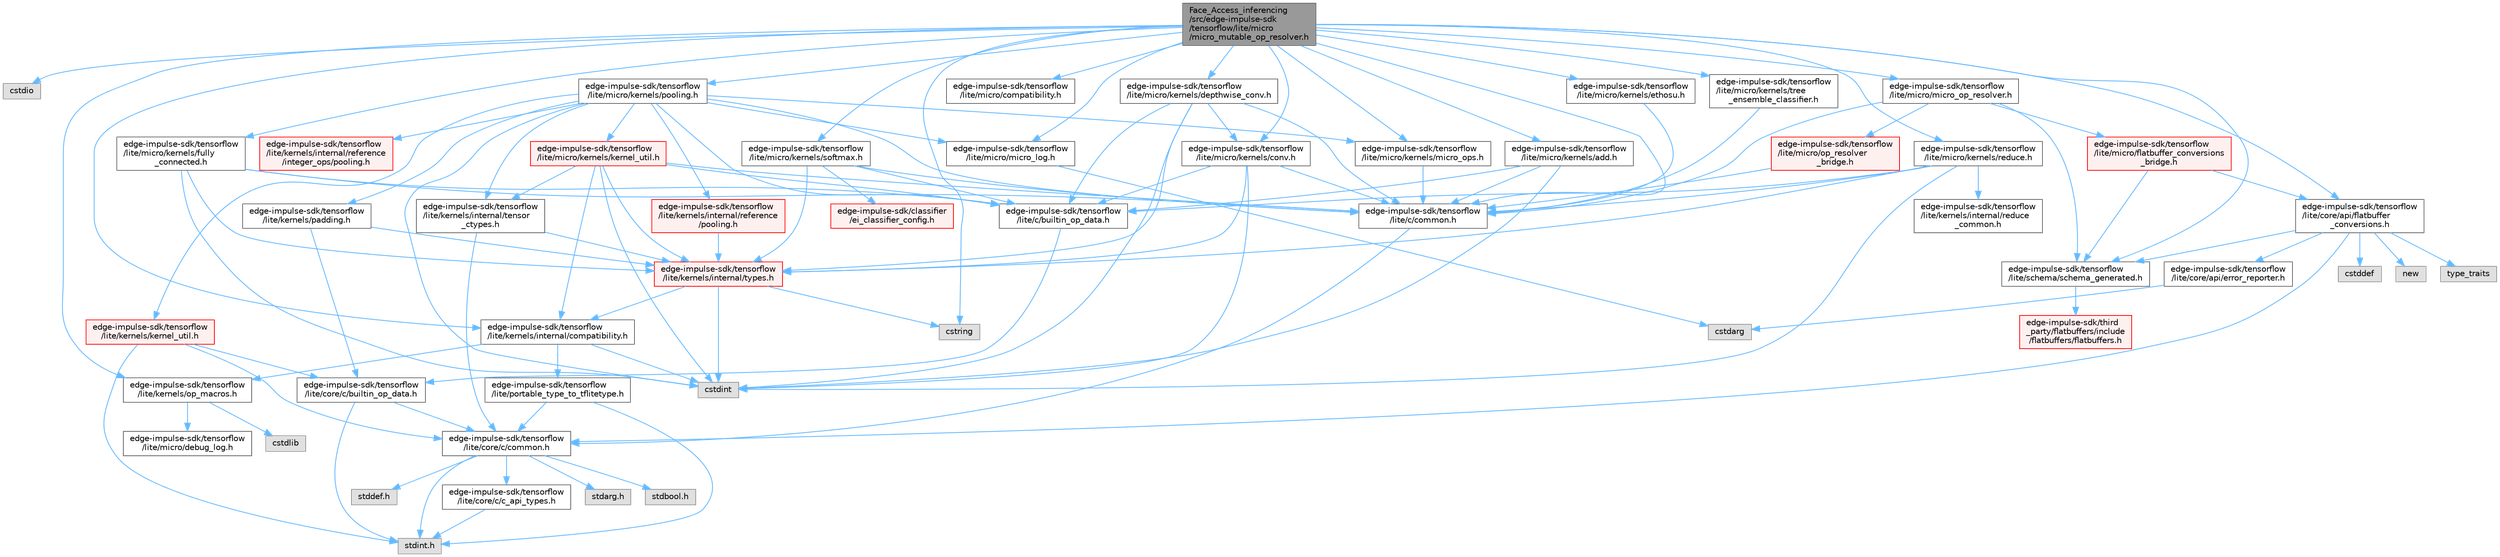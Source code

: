 digraph "Face_Access_inferencing/src/edge-impulse-sdk/tensorflow/lite/micro/micro_mutable_op_resolver.h"
{
 // LATEX_PDF_SIZE
  bgcolor="transparent";
  edge [fontname=Helvetica,fontsize=10,labelfontname=Helvetica,labelfontsize=10];
  node [fontname=Helvetica,fontsize=10,shape=box,height=0.2,width=0.4];
  Node1 [id="Node000001",label="Face_Access_inferencing\l/src/edge-impulse-sdk\l/tensorflow/lite/micro\l/micro_mutable_op_resolver.h",height=0.2,width=0.4,color="gray40", fillcolor="grey60", style="filled", fontcolor="black",tooltip=" "];
  Node1 -> Node2 [id="edge110_Node000001_Node000002",color="steelblue1",style="solid",tooltip=" "];
  Node2 [id="Node000002",label="cstdio",height=0.2,width=0.4,color="grey60", fillcolor="#E0E0E0", style="filled",tooltip=" "];
  Node1 -> Node3 [id="edge111_Node000001_Node000003",color="steelblue1",style="solid",tooltip=" "];
  Node3 [id="Node000003",label="cstring",height=0.2,width=0.4,color="grey60", fillcolor="#E0E0E0", style="filled",tooltip=" "];
  Node1 -> Node4 [id="edge112_Node000001_Node000004",color="steelblue1",style="solid",tooltip=" "];
  Node4 [id="Node000004",label="edge-impulse-sdk/tensorflow\l/lite/c/common.h",height=0.2,width=0.4,color="grey40", fillcolor="white", style="filled",URL="$_face___access__inferencing_2src_2edge-impulse-sdk_2tensorflow_2lite_2c_2common_8h.html",tooltip=" "];
  Node4 -> Node5 [id="edge113_Node000004_Node000005",color="steelblue1",style="solid",tooltip=" "];
  Node5 [id="Node000005",label="edge-impulse-sdk/tensorflow\l/lite/core/c/common.h",height=0.2,width=0.4,color="grey40", fillcolor="white", style="filled",URL="$_face___access__inferencing_2src_2edge-impulse-sdk_2tensorflow_2lite_2core_2c_2common_8h.html",tooltip=" "];
  Node5 -> Node6 [id="edge114_Node000005_Node000006",color="steelblue1",style="solid",tooltip=" "];
  Node6 [id="Node000006",label="stdarg.h",height=0.2,width=0.4,color="grey60", fillcolor="#E0E0E0", style="filled",tooltip=" "];
  Node5 -> Node7 [id="edge115_Node000005_Node000007",color="steelblue1",style="solid",tooltip=" "];
  Node7 [id="Node000007",label="stdbool.h",height=0.2,width=0.4,color="grey60", fillcolor="#E0E0E0", style="filled",tooltip=" "];
  Node5 -> Node8 [id="edge116_Node000005_Node000008",color="steelblue1",style="solid",tooltip=" "];
  Node8 [id="Node000008",label="stddef.h",height=0.2,width=0.4,color="grey60", fillcolor="#E0E0E0", style="filled",tooltip=" "];
  Node5 -> Node9 [id="edge117_Node000005_Node000009",color="steelblue1",style="solid",tooltip=" "];
  Node9 [id="Node000009",label="stdint.h",height=0.2,width=0.4,color="grey60", fillcolor="#E0E0E0", style="filled",tooltip=" "];
  Node5 -> Node10 [id="edge118_Node000005_Node000010",color="steelblue1",style="solid",tooltip=" "];
  Node10 [id="Node000010",label="edge-impulse-sdk/tensorflow\l/lite/core/c/c_api_types.h",height=0.2,width=0.4,color="grey40", fillcolor="white", style="filled",URL="$_face___access__inferencing_2src_2edge-impulse-sdk_2tensorflow_2lite_2core_2c_2c__api__types_8h.html",tooltip=" "];
  Node10 -> Node9 [id="edge119_Node000010_Node000009",color="steelblue1",style="solid",tooltip=" "];
  Node1 -> Node11 [id="edge120_Node000001_Node000011",color="steelblue1",style="solid",tooltip=" "];
  Node11 [id="Node000011",label="edge-impulse-sdk/tensorflow\l/lite/core/api/flatbuffer\l_conversions.h",height=0.2,width=0.4,color="grey40", fillcolor="white", style="filled",URL="$_face___access__inferencing_2src_2edge-impulse-sdk_2tensorflow_2lite_2core_2api_2flatbuffer__conversions_8h.html",tooltip=" "];
  Node11 -> Node12 [id="edge121_Node000011_Node000012",color="steelblue1",style="solid",tooltip=" "];
  Node12 [id="Node000012",label="cstddef",height=0.2,width=0.4,color="grey60", fillcolor="#E0E0E0", style="filled",tooltip=" "];
  Node11 -> Node13 [id="edge122_Node000011_Node000013",color="steelblue1",style="solid",tooltip=" "];
  Node13 [id="Node000013",label="new",height=0.2,width=0.4,color="grey60", fillcolor="#E0E0E0", style="filled",tooltip=" "];
  Node11 -> Node14 [id="edge123_Node000011_Node000014",color="steelblue1",style="solid",tooltip=" "];
  Node14 [id="Node000014",label="type_traits",height=0.2,width=0.4,color="grey60", fillcolor="#E0E0E0", style="filled",tooltip=" "];
  Node11 -> Node15 [id="edge124_Node000011_Node000015",color="steelblue1",style="solid",tooltip=" "];
  Node15 [id="Node000015",label="edge-impulse-sdk/tensorflow\l/lite/core/api/error_reporter.h",height=0.2,width=0.4,color="grey40", fillcolor="white", style="filled",URL="$_face___access__inferencing_2src_2edge-impulse-sdk_2tensorflow_2lite_2core_2api_2error__reporter_8h.html",tooltip=" "];
  Node15 -> Node16 [id="edge125_Node000015_Node000016",color="steelblue1",style="solid",tooltip=" "];
  Node16 [id="Node000016",label="cstdarg",height=0.2,width=0.4,color="grey60", fillcolor="#E0E0E0", style="filled",tooltip=" "];
  Node11 -> Node5 [id="edge126_Node000011_Node000005",color="steelblue1",style="solid",tooltip=" "];
  Node11 -> Node17 [id="edge127_Node000011_Node000017",color="steelblue1",style="solid",tooltip=" "];
  Node17 [id="Node000017",label="edge-impulse-sdk/tensorflow\l/lite/schema/schema_generated.h",height=0.2,width=0.4,color="grey40", fillcolor="white", style="filled",URL="$_face___access__inferencing_2src_2edge-impulse-sdk_2tensorflow_2lite_2schema_2schema__generated_8h.html",tooltip=" "];
  Node17 -> Node18 [id="edge128_Node000017_Node000018",color="steelblue1",style="solid",tooltip=" "];
  Node18 [id="Node000018",label="edge-impulse-sdk/third\l_party/flatbuffers/include\l/flatbuffers/flatbuffers.h",height=0.2,width=0.4,color="red", fillcolor="#FFF0F0", style="filled",URL="$_face___access__inferencing_2src_2edge-impulse-sdk_2third__party_2flatbuffers_2include_2flatbuffers_2flatbuffers_8h.html",tooltip=" "];
  Node1 -> Node47 [id="edge129_Node000001_Node000047",color="steelblue1",style="solid",tooltip=" "];
  Node47 [id="Node000047",label="edge-impulse-sdk/tensorflow\l/lite/kernels/internal/compatibility.h",height=0.2,width=0.4,color="grey40", fillcolor="white", style="filled",URL="$_face___access__inferencing_2src_2edge-impulse-sdk_2tensorflow_2lite_2kernels_2internal_2compatibility_8h.html",tooltip=" "];
  Node47 -> Node22 [id="edge130_Node000047_Node000022",color="steelblue1",style="solid",tooltip=" "];
  Node22 [id="Node000022",label="cstdint",height=0.2,width=0.4,color="grey60", fillcolor="#E0E0E0", style="filled",tooltip=" "];
  Node47 -> Node48 [id="edge131_Node000047_Node000048",color="steelblue1",style="solid",tooltip=" "];
  Node48 [id="Node000048",label="edge-impulse-sdk/tensorflow\l/lite/portable_type_to_tflitetype.h",height=0.2,width=0.4,color="grey40", fillcolor="white", style="filled",URL="$_face___access__inferencing_2src_2edge-impulse-sdk_2tensorflow_2lite_2portable__type__to__tflitetype_8h.html",tooltip=" "];
  Node48 -> Node9 [id="edge132_Node000048_Node000009",color="steelblue1",style="solid",tooltip=" "];
  Node48 -> Node5 [id="edge133_Node000048_Node000005",color="steelblue1",style="solid",tooltip=" "];
  Node47 -> Node49 [id="edge134_Node000047_Node000049",color="steelblue1",style="solid",tooltip=" "];
  Node49 [id="Node000049",label="edge-impulse-sdk/tensorflow\l/lite/kernels/op_macros.h",height=0.2,width=0.4,color="grey40", fillcolor="white", style="filled",URL="$_face___access__inferencing_2src_2edge-impulse-sdk_2tensorflow_2lite_2kernels_2op__macros_8h.html",tooltip=" "];
  Node49 -> Node50 [id="edge135_Node000049_Node000050",color="steelblue1",style="solid",tooltip=" "];
  Node50 [id="Node000050",label="edge-impulse-sdk/tensorflow\l/lite/micro/debug_log.h",height=0.2,width=0.4,color="grey40", fillcolor="white", style="filled",URL="$_face___access__inferencing_2src_2edge-impulse-sdk_2tensorflow_2lite_2micro_2debug__log_8h.html",tooltip=" "];
  Node49 -> Node23 [id="edge136_Node000049_Node000023",color="steelblue1",style="solid",tooltip=" "];
  Node23 [id="Node000023",label="cstdlib",height=0.2,width=0.4,color="grey60", fillcolor="#E0E0E0", style="filled",tooltip=" "];
  Node1 -> Node49 [id="edge137_Node000001_Node000049",color="steelblue1",style="solid",tooltip=" "];
  Node1 -> Node51 [id="edge138_Node000001_Node000051",color="steelblue1",style="solid",tooltip=" "];
  Node51 [id="Node000051",label="edge-impulse-sdk/tensorflow\l/lite/micro/compatibility.h",height=0.2,width=0.4,color="grey40", fillcolor="white", style="filled",URL="$_face___access__inferencing_2src_2edge-impulse-sdk_2tensorflow_2lite_2micro_2compatibility_8h.html",tooltip=" "];
  Node1 -> Node52 [id="edge139_Node000001_Node000052",color="steelblue1",style="solid",tooltip=" "];
  Node52 [id="Node000052",label="edge-impulse-sdk/tensorflow\l/lite/micro/kernels/add.h",height=0.2,width=0.4,color="grey40", fillcolor="white", style="filled",URL="$_face___access__inferencing_2src_2edge-impulse-sdk_2tensorflow_2lite_2micro_2kernels_2add_8h.html",tooltip=" "];
  Node52 -> Node22 [id="edge140_Node000052_Node000022",color="steelblue1",style="solid",tooltip=" "];
  Node52 -> Node53 [id="edge141_Node000052_Node000053",color="steelblue1",style="solid",tooltip=" "];
  Node53 [id="Node000053",label="edge-impulse-sdk/tensorflow\l/lite/c/builtin_op_data.h",height=0.2,width=0.4,color="grey40", fillcolor="white", style="filled",URL="$_face___access__inferencing_2src_2edge-impulse-sdk_2tensorflow_2lite_2c_2builtin__op__data_8h.html",tooltip=" "];
  Node53 -> Node54 [id="edge142_Node000053_Node000054",color="steelblue1",style="solid",tooltip=" "];
  Node54 [id="Node000054",label="edge-impulse-sdk/tensorflow\l/lite/core/c/builtin_op_data.h",height=0.2,width=0.4,color="grey40", fillcolor="white", style="filled",URL="$_face___access__inferencing_2src_2edge-impulse-sdk_2tensorflow_2lite_2core_2c_2builtin__op__data_8h.html",tooltip=" "];
  Node54 -> Node9 [id="edge143_Node000054_Node000009",color="steelblue1",style="solid",tooltip=" "];
  Node54 -> Node5 [id="edge144_Node000054_Node000005",color="steelblue1",style="solid",tooltip=" "];
  Node52 -> Node4 [id="edge145_Node000052_Node000004",color="steelblue1",style="solid",tooltip=" "];
  Node1 -> Node55 [id="edge146_Node000001_Node000055",color="steelblue1",style="solid",tooltip=" "];
  Node55 [id="Node000055",label="edge-impulse-sdk/tensorflow\l/lite/micro/kernels/conv.h",height=0.2,width=0.4,color="grey40", fillcolor="white", style="filled",URL="$_face___access__inferencing_2src_2edge-impulse-sdk_2tensorflow_2lite_2micro_2kernels_2conv_8h.html",tooltip=" "];
  Node55 -> Node22 [id="edge147_Node000055_Node000022",color="steelblue1",style="solid",tooltip=" "];
  Node55 -> Node53 [id="edge148_Node000055_Node000053",color="steelblue1",style="solid",tooltip=" "];
  Node55 -> Node4 [id="edge149_Node000055_Node000004",color="steelblue1",style="solid",tooltip=" "];
  Node55 -> Node56 [id="edge150_Node000055_Node000056",color="steelblue1",style="solid",tooltip=" "];
  Node56 [id="Node000056",label="edge-impulse-sdk/tensorflow\l/lite/kernels/internal/types.h",height=0.2,width=0.4,color="red", fillcolor="#FFF0F0", style="filled",URL="$_face___access__inferencing_2src_2edge-impulse-sdk_2tensorflow_2lite_2kernels_2internal_2types_8h.html",tooltip=" "];
  Node56 -> Node22 [id="edge151_Node000056_Node000022",color="steelblue1",style="solid",tooltip=" "];
  Node56 -> Node3 [id="edge152_Node000056_Node000003",color="steelblue1",style="solid",tooltip=" "];
  Node56 -> Node47 [id="edge153_Node000056_Node000047",color="steelblue1",style="solid",tooltip=" "];
  Node1 -> Node58 [id="edge154_Node000001_Node000058",color="steelblue1",style="solid",tooltip=" "];
  Node58 [id="Node000058",label="edge-impulse-sdk/tensorflow\l/lite/micro/kernels/depthwise_conv.h",height=0.2,width=0.4,color="grey40", fillcolor="white", style="filled",URL="$_face___access__inferencing_2src_2edge-impulse-sdk_2tensorflow_2lite_2micro_2kernels_2depthwise__conv_8h.html",tooltip=" "];
  Node58 -> Node22 [id="edge155_Node000058_Node000022",color="steelblue1",style="solid",tooltip=" "];
  Node58 -> Node53 [id="edge156_Node000058_Node000053",color="steelblue1",style="solid",tooltip=" "];
  Node58 -> Node4 [id="edge157_Node000058_Node000004",color="steelblue1",style="solid",tooltip=" "];
  Node58 -> Node56 [id="edge158_Node000058_Node000056",color="steelblue1",style="solid",tooltip=" "];
  Node58 -> Node55 [id="edge159_Node000058_Node000055",color="steelblue1",style="solid",tooltip=" "];
  Node1 -> Node59 [id="edge160_Node000001_Node000059",color="steelblue1",style="solid",tooltip=" "];
  Node59 [id="Node000059",label="edge-impulse-sdk/tensorflow\l/lite/micro/kernels/ethosu.h",height=0.2,width=0.4,color="grey40", fillcolor="white", style="filled",URL="$_face___access__inferencing_2src_2edge-impulse-sdk_2tensorflow_2lite_2micro_2kernels_2ethosu_8h.html",tooltip=" "];
  Node59 -> Node4 [id="edge161_Node000059_Node000004",color="steelblue1",style="solid",tooltip=" "];
  Node1 -> Node60 [id="edge162_Node000001_Node000060",color="steelblue1",style="solid",tooltip=" "];
  Node60 [id="Node000060",label="edge-impulse-sdk/tensorflow\l/lite/micro/kernels/tree\l_ensemble_classifier.h",height=0.2,width=0.4,color="grey40", fillcolor="white", style="filled",URL="$micro_2kernels_2tree__ensemble__classifier_8h.html",tooltip=" "];
  Node60 -> Node4 [id="edge163_Node000060_Node000004",color="steelblue1",style="solid",tooltip=" "];
  Node1 -> Node61 [id="edge164_Node000001_Node000061",color="steelblue1",style="solid",tooltip=" "];
  Node61 [id="Node000061",label="edge-impulse-sdk/tensorflow\l/lite/micro/kernels/fully\l_connected.h",height=0.2,width=0.4,color="grey40", fillcolor="white", style="filled",URL="$_face___access__inferencing_2src_2edge-impulse-sdk_2tensorflow_2lite_2micro_2kernels_2fully__connected_8h.html",tooltip=" "];
  Node61 -> Node22 [id="edge165_Node000061_Node000022",color="steelblue1",style="solid",tooltip=" "];
  Node61 -> Node53 [id="edge166_Node000061_Node000053",color="steelblue1",style="solid",tooltip=" "];
  Node61 -> Node4 [id="edge167_Node000061_Node000004",color="steelblue1",style="solid",tooltip=" "];
  Node61 -> Node56 [id="edge168_Node000061_Node000056",color="steelblue1",style="solid",tooltip=" "];
  Node1 -> Node62 [id="edge169_Node000001_Node000062",color="steelblue1",style="solid",tooltip=" "];
  Node62 [id="Node000062",label="edge-impulse-sdk/tensorflow\l/lite/micro/kernels/micro_ops.h",height=0.2,width=0.4,color="grey40", fillcolor="white", style="filled",URL="$_face___access__inferencing_2src_2edge-impulse-sdk_2tensorflow_2lite_2micro_2kernels_2micro__ops_8h.html",tooltip=" "];
  Node62 -> Node4 [id="edge170_Node000062_Node000004",color="steelblue1",style="solid",tooltip=" "];
  Node1 -> Node63 [id="edge171_Node000001_Node000063",color="steelblue1",style="solid",tooltip=" "];
  Node63 [id="Node000063",label="edge-impulse-sdk/tensorflow\l/lite/micro/kernels/pooling.h",height=0.2,width=0.4,color="grey40", fillcolor="white", style="filled",URL="$_face___access__inferencing_2src_2edge-impulse-sdk_2tensorflow_2lite_2micro_2kernels_2pooling_8h.html",tooltip=" "];
  Node63 -> Node22 [id="edge172_Node000063_Node000022",color="steelblue1",style="solid",tooltip=" "];
  Node63 -> Node53 [id="edge173_Node000063_Node000053",color="steelblue1",style="solid",tooltip=" "];
  Node63 -> Node4 [id="edge174_Node000063_Node000004",color="steelblue1",style="solid",tooltip=" "];
  Node63 -> Node64 [id="edge175_Node000063_Node000064",color="steelblue1",style="solid",tooltip=" "];
  Node64 [id="Node000064",label="edge-impulse-sdk/tensorflow\l/lite/kernels/internal/reference\l/integer_ops/pooling.h",height=0.2,width=0.4,color="red", fillcolor="#FFF0F0", style="filled",URL="$_face___access__inferencing_2src_2edge-impulse-sdk_2tensorflow_2lite_2kernels_2internal_2reference_2integer__ops_2pooling_8h.html",tooltip=" "];
  Node63 -> Node72 [id="edge176_Node000063_Node000072",color="steelblue1",style="solid",tooltip=" "];
  Node72 [id="Node000072",label="edge-impulse-sdk/tensorflow\l/lite/kernels/internal/reference\l/pooling.h",height=0.2,width=0.4,color="red", fillcolor="#FFF0F0", style="filled",URL="$_face___access__inferencing_2src_2edge-impulse-sdk_2tensorflow_2lite_2kernels_2internal_2reference_2pooling_8h.html",tooltip=" "];
  Node72 -> Node56 [id="edge177_Node000072_Node000056",color="steelblue1",style="solid",tooltip=" "];
  Node63 -> Node74 [id="edge178_Node000063_Node000074",color="steelblue1",style="solid",tooltip=" "];
  Node74 [id="Node000074",label="edge-impulse-sdk/tensorflow\l/lite/kernels/internal/tensor\l_ctypes.h",height=0.2,width=0.4,color="grey40", fillcolor="white", style="filled",URL="$_face___access__inferencing_2src_2edge-impulse-sdk_2tensorflow_2lite_2kernels_2internal_2tensor__ctypes_8h.html",tooltip=" "];
  Node74 -> Node5 [id="edge179_Node000074_Node000005",color="steelblue1",style="solid",tooltip=" "];
  Node74 -> Node56 [id="edge180_Node000074_Node000056",color="steelblue1",style="solid",tooltip=" "];
  Node63 -> Node75 [id="edge181_Node000063_Node000075",color="steelblue1",style="solid",tooltip=" "];
  Node75 [id="Node000075",label="edge-impulse-sdk/tensorflow\l/lite/kernels/kernel_util.h",height=0.2,width=0.4,color="red", fillcolor="#FFF0F0", style="filled",URL="$_face___access__inferencing_2src_2edge-impulse-sdk_2tensorflow_2lite_2kernels_2kernel__util_8h.html",tooltip=" "];
  Node75 -> Node9 [id="edge182_Node000075_Node000009",color="steelblue1",style="solid",tooltip=" "];
  Node75 -> Node54 [id="edge183_Node000075_Node000054",color="steelblue1",style="solid",tooltip=" "];
  Node75 -> Node5 [id="edge184_Node000075_Node000005",color="steelblue1",style="solid",tooltip=" "];
  Node63 -> Node76 [id="edge185_Node000063_Node000076",color="steelblue1",style="solid",tooltip=" "];
  Node76 [id="Node000076",label="edge-impulse-sdk/tensorflow\l/lite/kernels/padding.h",height=0.2,width=0.4,color="grey40", fillcolor="white", style="filled",URL="$_face___access__inferencing_2src_2edge-impulse-sdk_2tensorflow_2lite_2kernels_2padding_8h.html",tooltip=" "];
  Node76 -> Node54 [id="edge186_Node000076_Node000054",color="steelblue1",style="solid",tooltip=" "];
  Node76 -> Node56 [id="edge187_Node000076_Node000056",color="steelblue1",style="solid",tooltip=" "];
  Node63 -> Node77 [id="edge188_Node000063_Node000077",color="steelblue1",style="solid",tooltip=" "];
  Node77 [id="Node000077",label="edge-impulse-sdk/tensorflow\l/lite/micro/kernels/kernel_util.h",height=0.2,width=0.4,color="red", fillcolor="#FFF0F0", style="filled",URL="$_face___access__inferencing_2src_2edge-impulse-sdk_2tensorflow_2lite_2micro_2kernels_2kernel__util_8h.html",tooltip=" "];
  Node77 -> Node22 [id="edge189_Node000077_Node000022",color="steelblue1",style="solid",tooltip=" "];
  Node77 -> Node53 [id="edge190_Node000077_Node000053",color="steelblue1",style="solid",tooltip=" "];
  Node77 -> Node4 [id="edge191_Node000077_Node000004",color="steelblue1",style="solid",tooltip=" "];
  Node77 -> Node47 [id="edge192_Node000077_Node000047",color="steelblue1",style="solid",tooltip=" "];
  Node77 -> Node74 [id="edge193_Node000077_Node000074",color="steelblue1",style="solid",tooltip=" "];
  Node77 -> Node56 [id="edge194_Node000077_Node000056",color="steelblue1",style="solid",tooltip=" "];
  Node63 -> Node62 [id="edge195_Node000063_Node000062",color="steelblue1",style="solid",tooltip=" "];
  Node63 -> Node95 [id="edge196_Node000063_Node000095",color="steelblue1",style="solid",tooltip=" "];
  Node95 [id="Node000095",label="edge-impulse-sdk/tensorflow\l/lite/micro/micro_log.h",height=0.2,width=0.4,color="grey40", fillcolor="white", style="filled",URL="$_face___access__inferencing_2src_2edge-impulse-sdk_2tensorflow_2lite_2micro_2micro__log_8h.html",tooltip=" "];
  Node95 -> Node16 [id="edge197_Node000095_Node000016",color="steelblue1",style="solid",tooltip=" "];
  Node1 -> Node96 [id="edge198_Node000001_Node000096",color="steelblue1",style="solid",tooltip=" "];
  Node96 [id="Node000096",label="edge-impulse-sdk/tensorflow\l/lite/micro/kernels/reduce.h",height=0.2,width=0.4,color="grey40", fillcolor="white", style="filled",URL="$_face___access__inferencing_2src_2edge-impulse-sdk_2tensorflow_2lite_2micro_2kernels_2reduce_8h.html",tooltip=" "];
  Node96 -> Node22 [id="edge199_Node000096_Node000022",color="steelblue1",style="solid",tooltip=" "];
  Node96 -> Node53 [id="edge200_Node000096_Node000053",color="steelblue1",style="solid",tooltip=" "];
  Node96 -> Node4 [id="edge201_Node000096_Node000004",color="steelblue1",style="solid",tooltip=" "];
  Node96 -> Node56 [id="edge202_Node000096_Node000056",color="steelblue1",style="solid",tooltip=" "];
  Node96 -> Node97 [id="edge203_Node000096_Node000097",color="steelblue1",style="solid",tooltip=" "];
  Node97 [id="Node000097",label="edge-impulse-sdk/tensorflow\l/lite/kernels/internal/reduce\l_common.h",height=0.2,width=0.4,color="grey40", fillcolor="white", style="filled",URL="$reduce__common_8h.html",tooltip=" "];
  Node1 -> Node98 [id="edge204_Node000001_Node000098",color="steelblue1",style="solid",tooltip=" "];
  Node98 [id="Node000098",label="edge-impulse-sdk/tensorflow\l/lite/micro/kernels/softmax.h",height=0.2,width=0.4,color="grey40", fillcolor="white", style="filled",URL="$_face___access__inferencing_2src_2edge-impulse-sdk_2tensorflow_2lite_2micro_2kernels_2softmax_8h.html",tooltip=" "];
  Node98 -> Node99 [id="edge205_Node000098_Node000099",color="steelblue1",style="solid",tooltip=" "];
  Node99 [id="Node000099",label="edge-impulse-sdk/classifier\l/ei_classifier_config.h",height=0.2,width=0.4,color="red", fillcolor="#FFF0F0", style="filled",URL="$ei__classifier__config_8h.html",tooltip=" "];
  Node98 -> Node53 [id="edge206_Node000098_Node000053",color="steelblue1",style="solid",tooltip=" "];
  Node98 -> Node4 [id="edge207_Node000098_Node000004",color="steelblue1",style="solid",tooltip=" "];
  Node98 -> Node56 [id="edge208_Node000098_Node000056",color="steelblue1",style="solid",tooltip=" "];
  Node1 -> Node95 [id="edge209_Node000001_Node000095",color="steelblue1",style="solid",tooltip=" "];
  Node1 -> Node102 [id="edge210_Node000001_Node000102",color="steelblue1",style="solid",tooltip=" "];
  Node102 [id="Node000102",label="edge-impulse-sdk/tensorflow\l/lite/micro/micro_op_resolver.h",height=0.2,width=0.4,color="grey40", fillcolor="white", style="filled",URL="$_face___access__inferencing_2src_2edge-impulse-sdk_2tensorflow_2lite_2micro_2micro__op__resolver_8h.html",tooltip=" "];
  Node102 -> Node4 [id="edge211_Node000102_Node000004",color="steelblue1",style="solid",tooltip=" "];
  Node102 -> Node92 [id="edge212_Node000102_Node000092",color="steelblue1",style="solid",tooltip=" "];
  Node92 [id="Node000092",label="edge-impulse-sdk/tensorflow\l/lite/micro/flatbuffer_conversions\l_bridge.h",height=0.2,width=0.4,color="red", fillcolor="#FFF0F0", style="filled",URL="$_face___access__inferencing_2src_2edge-impulse-sdk_2tensorflow_2lite_2micro_2flatbuffer__conversions__bridge_8h.html",tooltip=" "];
  Node92 -> Node11 [id="edge213_Node000092_Node000011",color="steelblue1",style="solid",tooltip=" "];
  Node92 -> Node17 [id="edge214_Node000092_Node000017",color="steelblue1",style="solid",tooltip=" "];
  Node102 -> Node103 [id="edge215_Node000102_Node000103",color="steelblue1",style="solid",tooltip=" "];
  Node103 [id="Node000103",label="edge-impulse-sdk/tensorflow\l/lite/micro/op_resolver\l_bridge.h",height=0.2,width=0.4,color="red", fillcolor="#FFF0F0", style="filled",URL="$_face___access__inferencing_2src_2edge-impulse-sdk_2tensorflow_2lite_2micro_2op__resolver__bridge_8h.html",tooltip=" "];
  Node103 -> Node4 [id="edge216_Node000103_Node000004",color="steelblue1",style="solid",tooltip=" "];
  Node102 -> Node17 [id="edge217_Node000102_Node000017",color="steelblue1",style="solid",tooltip=" "];
  Node1 -> Node17 [id="edge218_Node000001_Node000017",color="steelblue1",style="solid",tooltip=" "];
}
